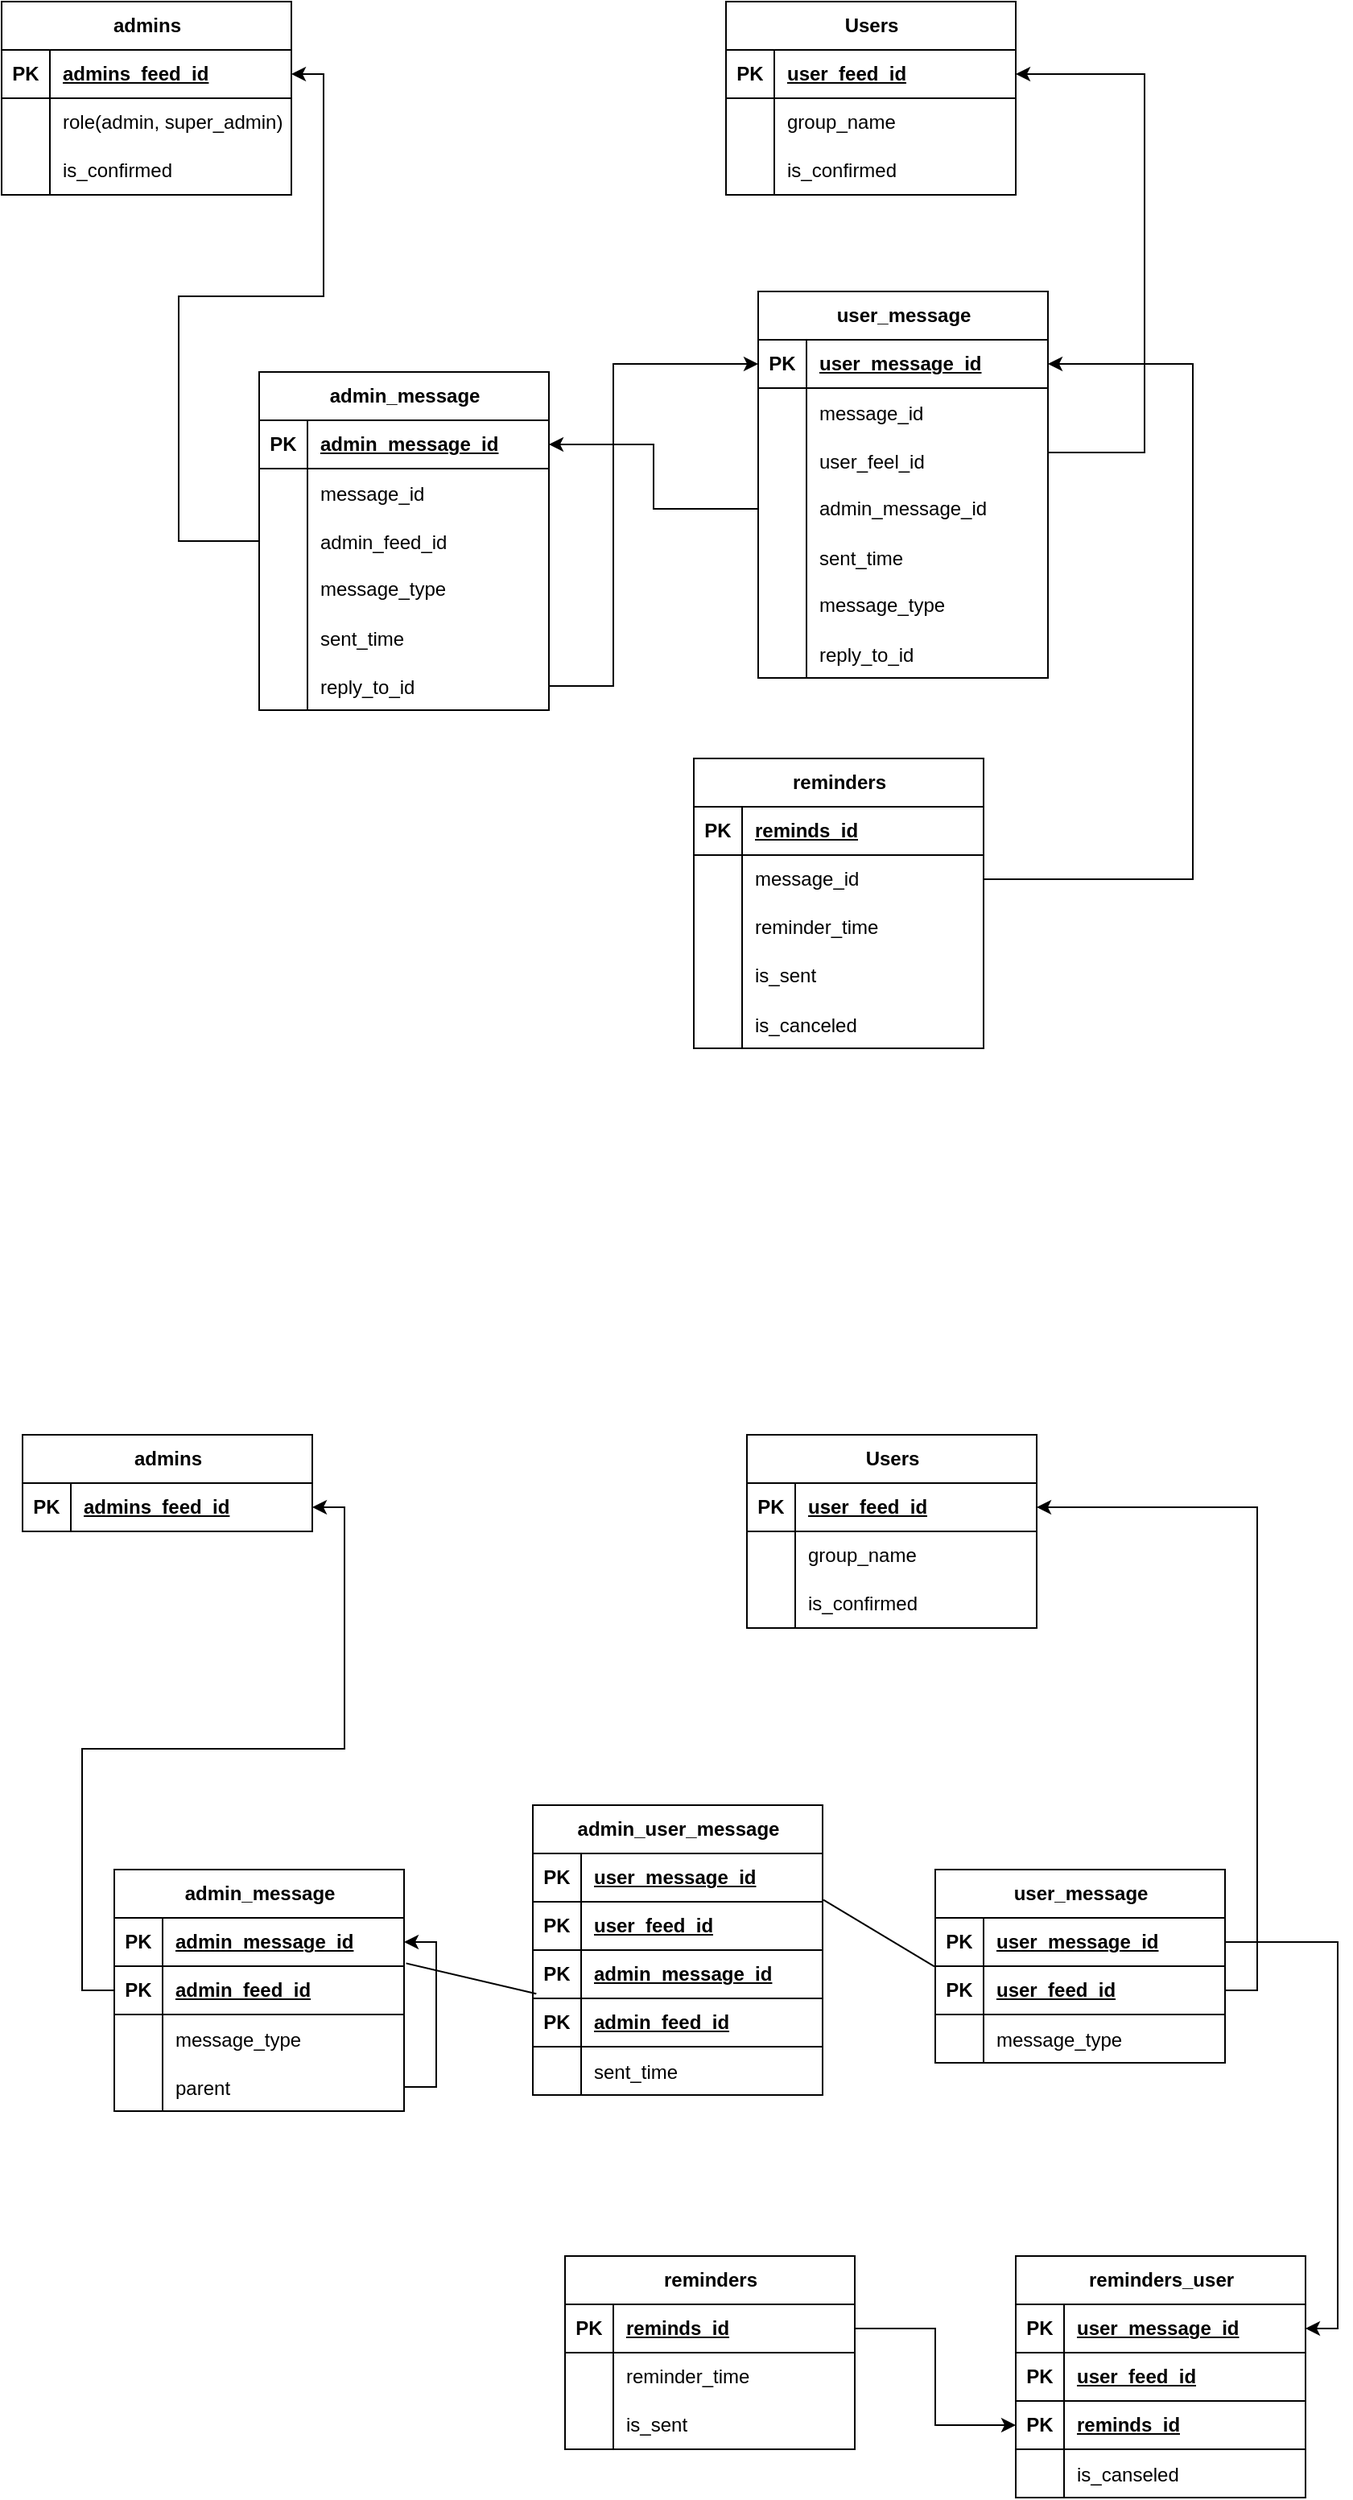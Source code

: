 <mxfile version="24.7.17">
  <diagram name="Страница — 1" id="Jst3ouPKFmG42MKbGINI">
    <mxGraphModel dx="1138" dy="665" grid="1" gridSize="10" guides="1" tooltips="1" connect="1" arrows="1" fold="1" page="1" pageScale="1" pageWidth="827" pageHeight="1169" math="0" shadow="0">
      <root>
        <mxCell id="0" />
        <mxCell id="1" parent="0" />
        <mxCell id="CegIrZLi1fhIAdwGZz3u-2" value="Users" style="shape=table;startSize=30;container=1;collapsible=1;childLayout=tableLayout;fixedRows=1;rowLines=0;fontStyle=1;align=center;resizeLast=1;html=1;" vertex="1" parent="1">
          <mxGeometry x="480" y="200" width="180" height="120" as="geometry" />
        </mxCell>
        <mxCell id="CegIrZLi1fhIAdwGZz3u-3" value="" style="shape=tableRow;horizontal=0;startSize=0;swimlaneHead=0;swimlaneBody=0;fillColor=none;collapsible=0;dropTarget=0;points=[[0,0.5],[1,0.5]];portConstraint=eastwest;top=0;left=0;right=0;bottom=1;" vertex="1" parent="CegIrZLi1fhIAdwGZz3u-2">
          <mxGeometry y="30" width="180" height="30" as="geometry" />
        </mxCell>
        <mxCell id="CegIrZLi1fhIAdwGZz3u-4" value="PK" style="shape=partialRectangle;connectable=0;fillColor=none;top=0;left=0;bottom=0;right=0;fontStyle=1;overflow=hidden;whiteSpace=wrap;html=1;" vertex="1" parent="CegIrZLi1fhIAdwGZz3u-3">
          <mxGeometry width="30" height="30" as="geometry">
            <mxRectangle width="30" height="30" as="alternateBounds" />
          </mxGeometry>
        </mxCell>
        <mxCell id="CegIrZLi1fhIAdwGZz3u-5" value="user_feed_id" style="shape=partialRectangle;connectable=0;fillColor=none;top=0;left=0;bottom=0;right=0;align=left;spacingLeft=6;fontStyle=5;overflow=hidden;whiteSpace=wrap;html=1;" vertex="1" parent="CegIrZLi1fhIAdwGZz3u-3">
          <mxGeometry x="30" width="150" height="30" as="geometry">
            <mxRectangle width="150" height="30" as="alternateBounds" />
          </mxGeometry>
        </mxCell>
        <mxCell id="CegIrZLi1fhIAdwGZz3u-6" value="" style="shape=tableRow;horizontal=0;startSize=0;swimlaneHead=0;swimlaneBody=0;fillColor=none;collapsible=0;dropTarget=0;points=[[0,0.5],[1,0.5]];portConstraint=eastwest;top=0;left=0;right=0;bottom=0;" vertex="1" parent="CegIrZLi1fhIAdwGZz3u-2">
          <mxGeometry y="60" width="180" height="30" as="geometry" />
        </mxCell>
        <mxCell id="CegIrZLi1fhIAdwGZz3u-7" value="" style="shape=partialRectangle;connectable=0;fillColor=none;top=0;left=0;bottom=0;right=0;editable=1;overflow=hidden;whiteSpace=wrap;html=1;" vertex="1" parent="CegIrZLi1fhIAdwGZz3u-6">
          <mxGeometry width="30" height="30" as="geometry">
            <mxRectangle width="30" height="30" as="alternateBounds" />
          </mxGeometry>
        </mxCell>
        <mxCell id="CegIrZLi1fhIAdwGZz3u-8" value="group_name" style="shape=partialRectangle;connectable=0;fillColor=none;top=0;left=0;bottom=0;right=0;align=left;spacingLeft=6;overflow=hidden;whiteSpace=wrap;html=1;" vertex="1" parent="CegIrZLi1fhIAdwGZz3u-6">
          <mxGeometry x="30" width="150" height="30" as="geometry">
            <mxRectangle width="150" height="30" as="alternateBounds" />
          </mxGeometry>
        </mxCell>
        <mxCell id="CegIrZLi1fhIAdwGZz3u-9" value="" style="shape=tableRow;horizontal=0;startSize=0;swimlaneHead=0;swimlaneBody=0;fillColor=none;collapsible=0;dropTarget=0;points=[[0,0.5],[1,0.5]];portConstraint=eastwest;top=0;left=0;right=0;bottom=0;" vertex="1" parent="CegIrZLi1fhIAdwGZz3u-2">
          <mxGeometry y="90" width="180" height="30" as="geometry" />
        </mxCell>
        <mxCell id="CegIrZLi1fhIAdwGZz3u-10" value="" style="shape=partialRectangle;connectable=0;fillColor=none;top=0;left=0;bottom=0;right=0;editable=1;overflow=hidden;whiteSpace=wrap;html=1;" vertex="1" parent="CegIrZLi1fhIAdwGZz3u-9">
          <mxGeometry width="30" height="30" as="geometry">
            <mxRectangle width="30" height="30" as="alternateBounds" />
          </mxGeometry>
        </mxCell>
        <mxCell id="CegIrZLi1fhIAdwGZz3u-11" value="is_confirmed" style="shape=partialRectangle;connectable=0;fillColor=none;top=0;left=0;bottom=0;right=0;align=left;spacingLeft=6;overflow=hidden;whiteSpace=wrap;html=1;" vertex="1" parent="CegIrZLi1fhIAdwGZz3u-9">
          <mxGeometry x="30" width="150" height="30" as="geometry">
            <mxRectangle width="150" height="30" as="alternateBounds" />
          </mxGeometry>
        </mxCell>
        <mxCell id="CegIrZLi1fhIAdwGZz3u-15" value="admins" style="shape=table;startSize=30;container=1;collapsible=1;childLayout=tableLayout;fixedRows=1;rowLines=0;fontStyle=1;align=center;resizeLast=1;html=1;" vertex="1" parent="1">
          <mxGeometry x="30" y="200" width="180" height="120" as="geometry" />
        </mxCell>
        <mxCell id="CegIrZLi1fhIAdwGZz3u-16" value="" style="shape=tableRow;horizontal=0;startSize=0;swimlaneHead=0;swimlaneBody=0;fillColor=none;collapsible=0;dropTarget=0;points=[[0,0.5],[1,0.5]];portConstraint=eastwest;top=0;left=0;right=0;bottom=1;" vertex="1" parent="CegIrZLi1fhIAdwGZz3u-15">
          <mxGeometry y="30" width="180" height="30" as="geometry" />
        </mxCell>
        <mxCell id="CegIrZLi1fhIAdwGZz3u-17" value="PK" style="shape=partialRectangle;connectable=0;fillColor=none;top=0;left=0;bottom=0;right=0;fontStyle=1;overflow=hidden;whiteSpace=wrap;html=1;" vertex="1" parent="CegIrZLi1fhIAdwGZz3u-16">
          <mxGeometry width="30" height="30" as="geometry">
            <mxRectangle width="30" height="30" as="alternateBounds" />
          </mxGeometry>
        </mxCell>
        <mxCell id="CegIrZLi1fhIAdwGZz3u-18" value="admins_feed_id" style="shape=partialRectangle;connectable=0;fillColor=none;top=0;left=0;bottom=0;right=0;align=left;spacingLeft=6;fontStyle=5;overflow=hidden;whiteSpace=wrap;html=1;" vertex="1" parent="CegIrZLi1fhIAdwGZz3u-16">
          <mxGeometry x="30" width="150" height="30" as="geometry">
            <mxRectangle width="150" height="30" as="alternateBounds" />
          </mxGeometry>
        </mxCell>
        <mxCell id="CegIrZLi1fhIAdwGZz3u-22" value="" style="shape=tableRow;horizontal=0;startSize=0;swimlaneHead=0;swimlaneBody=0;fillColor=none;collapsible=0;dropTarget=0;points=[[0,0.5],[1,0.5]];portConstraint=eastwest;top=0;left=0;right=0;bottom=0;" vertex="1" parent="CegIrZLi1fhIAdwGZz3u-15">
          <mxGeometry y="60" width="180" height="30" as="geometry" />
        </mxCell>
        <mxCell id="CegIrZLi1fhIAdwGZz3u-23" value="" style="shape=partialRectangle;connectable=0;fillColor=none;top=0;left=0;bottom=0;right=0;editable=1;overflow=hidden;whiteSpace=wrap;html=1;" vertex="1" parent="CegIrZLi1fhIAdwGZz3u-22">
          <mxGeometry width="30" height="30" as="geometry">
            <mxRectangle width="30" height="30" as="alternateBounds" />
          </mxGeometry>
        </mxCell>
        <mxCell id="CegIrZLi1fhIAdwGZz3u-24" value="role(admin, super_admin)" style="shape=partialRectangle;connectable=0;fillColor=none;top=0;left=0;bottom=0;right=0;align=left;spacingLeft=6;overflow=hidden;whiteSpace=wrap;html=1;" vertex="1" parent="CegIrZLi1fhIAdwGZz3u-22">
          <mxGeometry x="30" width="150" height="30" as="geometry">
            <mxRectangle width="150" height="30" as="alternateBounds" />
          </mxGeometry>
        </mxCell>
        <mxCell id="CegIrZLi1fhIAdwGZz3u-25" value="" style="shape=tableRow;horizontal=0;startSize=0;swimlaneHead=0;swimlaneBody=0;fillColor=none;collapsible=0;dropTarget=0;points=[[0,0.5],[1,0.5]];portConstraint=eastwest;top=0;left=0;right=0;bottom=0;" vertex="1" parent="CegIrZLi1fhIAdwGZz3u-15">
          <mxGeometry y="90" width="180" height="30" as="geometry" />
        </mxCell>
        <mxCell id="CegIrZLi1fhIAdwGZz3u-26" value="" style="shape=partialRectangle;connectable=0;fillColor=none;top=0;left=0;bottom=0;right=0;editable=1;overflow=hidden;whiteSpace=wrap;html=1;" vertex="1" parent="CegIrZLi1fhIAdwGZz3u-25">
          <mxGeometry width="30" height="30" as="geometry">
            <mxRectangle width="30" height="30" as="alternateBounds" />
          </mxGeometry>
        </mxCell>
        <mxCell id="CegIrZLi1fhIAdwGZz3u-27" value="is_confirmed" style="shape=partialRectangle;connectable=0;fillColor=none;top=0;left=0;bottom=0;right=0;align=left;spacingLeft=6;overflow=hidden;whiteSpace=wrap;html=1;" vertex="1" parent="CegIrZLi1fhIAdwGZz3u-25">
          <mxGeometry x="30" width="150" height="30" as="geometry">
            <mxRectangle width="150" height="30" as="alternateBounds" />
          </mxGeometry>
        </mxCell>
        <mxCell id="CegIrZLi1fhIAdwGZz3u-28" value="admin_message" style="shape=table;startSize=30;container=1;collapsible=1;childLayout=tableLayout;fixedRows=1;rowLines=0;fontStyle=1;align=center;resizeLast=1;html=1;" vertex="1" parent="1">
          <mxGeometry x="190" y="430" width="180" height="210" as="geometry" />
        </mxCell>
        <mxCell id="CegIrZLi1fhIAdwGZz3u-90" value="" style="shape=tableRow;horizontal=0;startSize=0;swimlaneHead=0;swimlaneBody=0;fillColor=none;collapsible=0;dropTarget=0;points=[[0,0.5],[1,0.5]];portConstraint=eastwest;top=0;left=0;right=0;bottom=1;" vertex="1" parent="CegIrZLi1fhIAdwGZz3u-28">
          <mxGeometry y="30" width="180" height="30" as="geometry" />
        </mxCell>
        <mxCell id="CegIrZLi1fhIAdwGZz3u-91" value="PK" style="shape=partialRectangle;connectable=0;fillColor=none;top=0;left=0;bottom=0;right=0;fontStyle=1;overflow=hidden;whiteSpace=wrap;html=1;" vertex="1" parent="CegIrZLi1fhIAdwGZz3u-90">
          <mxGeometry width="30" height="30" as="geometry">
            <mxRectangle width="30" height="30" as="alternateBounds" />
          </mxGeometry>
        </mxCell>
        <mxCell id="CegIrZLi1fhIAdwGZz3u-92" value="admin_message_id" style="shape=partialRectangle;connectable=0;fillColor=none;top=0;left=0;bottom=0;right=0;align=left;spacingLeft=6;fontStyle=5;overflow=hidden;whiteSpace=wrap;html=1;" vertex="1" parent="CegIrZLi1fhIAdwGZz3u-90">
          <mxGeometry x="30" width="150" height="30" as="geometry">
            <mxRectangle width="150" height="30" as="alternateBounds" />
          </mxGeometry>
        </mxCell>
        <mxCell id="CegIrZLi1fhIAdwGZz3u-94" value="" style="shape=tableRow;horizontal=0;startSize=0;swimlaneHead=0;swimlaneBody=0;fillColor=none;collapsible=0;dropTarget=0;points=[[0,0.5],[1,0.5]];portConstraint=eastwest;top=0;left=0;right=0;bottom=0;" vertex="1" parent="CegIrZLi1fhIAdwGZz3u-28">
          <mxGeometry y="60" width="180" height="30" as="geometry" />
        </mxCell>
        <mxCell id="CegIrZLi1fhIAdwGZz3u-95" value="" style="shape=partialRectangle;connectable=0;fillColor=none;top=0;left=0;bottom=0;right=0;editable=1;overflow=hidden;" vertex="1" parent="CegIrZLi1fhIAdwGZz3u-94">
          <mxGeometry width="30" height="30" as="geometry">
            <mxRectangle width="30" height="30" as="alternateBounds" />
          </mxGeometry>
        </mxCell>
        <mxCell id="CegIrZLi1fhIAdwGZz3u-96" value="message_id" style="shape=partialRectangle;connectable=0;fillColor=none;top=0;left=0;bottom=0;right=0;align=left;spacingLeft=6;overflow=hidden;" vertex="1" parent="CegIrZLi1fhIAdwGZz3u-94">
          <mxGeometry x="30" width="150" height="30" as="geometry">
            <mxRectangle width="150" height="30" as="alternateBounds" />
          </mxGeometry>
        </mxCell>
        <mxCell id="CegIrZLi1fhIAdwGZz3u-98" value="" style="shape=tableRow;horizontal=0;startSize=0;swimlaneHead=0;swimlaneBody=0;fillColor=none;collapsible=0;dropTarget=0;points=[[0,0.5],[1,0.5]];portConstraint=eastwest;top=0;left=0;right=0;bottom=0;" vertex="1" parent="CegIrZLi1fhIAdwGZz3u-28">
          <mxGeometry y="90" width="180" height="30" as="geometry" />
        </mxCell>
        <mxCell id="CegIrZLi1fhIAdwGZz3u-99" value="" style="shape=partialRectangle;connectable=0;fillColor=none;top=0;left=0;bottom=0;right=0;editable=1;overflow=hidden;" vertex="1" parent="CegIrZLi1fhIAdwGZz3u-98">
          <mxGeometry width="30" height="30" as="geometry">
            <mxRectangle width="30" height="30" as="alternateBounds" />
          </mxGeometry>
        </mxCell>
        <mxCell id="CegIrZLi1fhIAdwGZz3u-100" value="admin_feed_id" style="shape=partialRectangle;connectable=0;fillColor=none;top=0;left=0;bottom=0;right=0;align=left;spacingLeft=6;overflow=hidden;" vertex="1" parent="CegIrZLi1fhIAdwGZz3u-98">
          <mxGeometry x="30" width="150" height="30" as="geometry">
            <mxRectangle width="150" height="30" as="alternateBounds" />
          </mxGeometry>
        </mxCell>
        <mxCell id="CegIrZLi1fhIAdwGZz3u-35" value="" style="shape=tableRow;horizontal=0;startSize=0;swimlaneHead=0;swimlaneBody=0;fillColor=none;collapsible=0;dropTarget=0;points=[[0,0.5],[1,0.5]];portConstraint=eastwest;top=0;left=0;right=0;bottom=0;" vertex="1" parent="CegIrZLi1fhIAdwGZz3u-28">
          <mxGeometry y="120" width="180" height="30" as="geometry" />
        </mxCell>
        <mxCell id="CegIrZLi1fhIAdwGZz3u-36" value="" style="shape=partialRectangle;connectable=0;fillColor=none;top=0;left=0;bottom=0;right=0;editable=1;overflow=hidden;whiteSpace=wrap;html=1;" vertex="1" parent="CegIrZLi1fhIAdwGZz3u-35">
          <mxGeometry width="30" height="30" as="geometry">
            <mxRectangle width="30" height="30" as="alternateBounds" />
          </mxGeometry>
        </mxCell>
        <mxCell id="CegIrZLi1fhIAdwGZz3u-37" value="message_type" style="shape=partialRectangle;connectable=0;fillColor=none;top=0;left=0;bottom=0;right=0;align=left;spacingLeft=6;overflow=hidden;whiteSpace=wrap;html=1;" vertex="1" parent="CegIrZLi1fhIAdwGZz3u-35">
          <mxGeometry x="30" width="150" height="30" as="geometry">
            <mxRectangle width="150" height="30" as="alternateBounds" />
          </mxGeometry>
        </mxCell>
        <mxCell id="CegIrZLi1fhIAdwGZz3u-112" value="" style="shape=tableRow;horizontal=0;startSize=0;swimlaneHead=0;swimlaneBody=0;fillColor=none;collapsible=0;dropTarget=0;points=[[0,0.5],[1,0.5]];portConstraint=eastwest;top=0;left=0;right=0;bottom=0;" vertex="1" parent="CegIrZLi1fhIAdwGZz3u-28">
          <mxGeometry y="150" width="180" height="30" as="geometry" />
        </mxCell>
        <mxCell id="CegIrZLi1fhIAdwGZz3u-113" value="" style="shape=partialRectangle;connectable=0;fillColor=none;top=0;left=0;bottom=0;right=0;editable=1;overflow=hidden;" vertex="1" parent="CegIrZLi1fhIAdwGZz3u-112">
          <mxGeometry width="30" height="30" as="geometry">
            <mxRectangle width="30" height="30" as="alternateBounds" />
          </mxGeometry>
        </mxCell>
        <mxCell id="CegIrZLi1fhIAdwGZz3u-114" value="sent_time" style="shape=partialRectangle;connectable=0;fillColor=none;top=0;left=0;bottom=0;right=0;align=left;spacingLeft=6;overflow=hidden;" vertex="1" parent="CegIrZLi1fhIAdwGZz3u-112">
          <mxGeometry x="30" width="150" height="30" as="geometry">
            <mxRectangle width="150" height="30" as="alternateBounds" />
          </mxGeometry>
        </mxCell>
        <mxCell id="CegIrZLi1fhIAdwGZz3u-81" value="" style="shape=tableRow;horizontal=0;startSize=0;swimlaneHead=0;swimlaneBody=0;fillColor=none;collapsible=0;dropTarget=0;points=[[0,0.5],[1,0.5]];portConstraint=eastwest;top=0;left=0;right=0;bottom=0;" vertex="1" parent="CegIrZLi1fhIAdwGZz3u-28">
          <mxGeometry y="180" width="180" height="30" as="geometry" />
        </mxCell>
        <mxCell id="CegIrZLi1fhIAdwGZz3u-82" value="" style="shape=partialRectangle;connectable=0;fillColor=none;top=0;left=0;bottom=0;right=0;editable=1;overflow=hidden;" vertex="1" parent="CegIrZLi1fhIAdwGZz3u-81">
          <mxGeometry width="30" height="30" as="geometry">
            <mxRectangle width="30" height="30" as="alternateBounds" />
          </mxGeometry>
        </mxCell>
        <mxCell id="CegIrZLi1fhIAdwGZz3u-83" value="reply_to_id" style="shape=partialRectangle;connectable=0;fillColor=none;top=0;left=0;bottom=0;right=0;align=left;spacingLeft=6;overflow=hidden;" vertex="1" parent="CegIrZLi1fhIAdwGZz3u-81">
          <mxGeometry x="30" width="150" height="30" as="geometry">
            <mxRectangle width="150" height="30" as="alternateBounds" />
          </mxGeometry>
        </mxCell>
        <mxCell id="CegIrZLi1fhIAdwGZz3u-341" style="edgeStyle=orthogonalEdgeStyle;rounded=0;orthogonalLoop=1;jettySize=auto;html=1;exitX=1;exitY=0.5;exitDx=0;exitDy=0;entryX=1;entryY=0.5;entryDx=0;entryDy=0;" edge="1" parent="1" source="CegIrZLi1fhIAdwGZz3u-334" target="CegIrZLi1fhIAdwGZz3u-283">
          <mxGeometry relative="1" as="geometry" />
        </mxCell>
        <mxCell id="CegIrZLi1fhIAdwGZz3u-41" value="user_message" style="shape=table;startSize=30;container=1;collapsible=1;childLayout=tableLayout;fixedRows=1;rowLines=0;fontStyle=1;align=center;resizeLast=1;html=1;" vertex="1" parent="1">
          <mxGeometry x="500" y="380" width="180" height="240" as="geometry" />
        </mxCell>
        <mxCell id="CegIrZLi1fhIAdwGZz3u-42" value="" style="shape=tableRow;horizontal=0;startSize=0;swimlaneHead=0;swimlaneBody=0;fillColor=none;collapsible=0;dropTarget=0;points=[[0,0.5],[1,0.5]];portConstraint=eastwest;top=0;left=0;right=0;bottom=1;" vertex="1" parent="CegIrZLi1fhIAdwGZz3u-41">
          <mxGeometry y="30" width="180" height="30" as="geometry" />
        </mxCell>
        <mxCell id="CegIrZLi1fhIAdwGZz3u-43" value="PK" style="shape=partialRectangle;connectable=0;fillColor=none;top=0;left=0;bottom=0;right=0;fontStyle=1;overflow=hidden;whiteSpace=wrap;html=1;" vertex="1" parent="CegIrZLi1fhIAdwGZz3u-42">
          <mxGeometry width="30" height="30" as="geometry">
            <mxRectangle width="30" height="30" as="alternateBounds" />
          </mxGeometry>
        </mxCell>
        <mxCell id="CegIrZLi1fhIAdwGZz3u-44" value="user_message_id" style="shape=partialRectangle;connectable=0;fillColor=none;top=0;left=0;bottom=0;right=0;align=left;spacingLeft=6;fontStyle=5;overflow=hidden;whiteSpace=wrap;html=1;" vertex="1" parent="CegIrZLi1fhIAdwGZz3u-42">
          <mxGeometry x="30" width="150" height="30" as="geometry">
            <mxRectangle width="150" height="30" as="alternateBounds" />
          </mxGeometry>
        </mxCell>
        <mxCell id="CegIrZLi1fhIAdwGZz3u-102" value="" style="shape=tableRow;horizontal=0;startSize=0;swimlaneHead=0;swimlaneBody=0;fillColor=none;collapsible=0;dropTarget=0;points=[[0,0.5],[1,0.5]];portConstraint=eastwest;top=0;left=0;right=0;bottom=0;" vertex="1" parent="CegIrZLi1fhIAdwGZz3u-41">
          <mxGeometry y="60" width="180" height="30" as="geometry" />
        </mxCell>
        <mxCell id="CegIrZLi1fhIAdwGZz3u-103" value="" style="shape=partialRectangle;connectable=0;fillColor=none;top=0;left=0;bottom=0;right=0;editable=1;overflow=hidden;" vertex="1" parent="CegIrZLi1fhIAdwGZz3u-102">
          <mxGeometry width="30" height="30" as="geometry">
            <mxRectangle width="30" height="30" as="alternateBounds" />
          </mxGeometry>
        </mxCell>
        <mxCell id="CegIrZLi1fhIAdwGZz3u-104" value="message_id" style="shape=partialRectangle;connectable=0;fillColor=none;top=0;left=0;bottom=0;right=0;align=left;spacingLeft=6;overflow=hidden;" vertex="1" parent="CegIrZLi1fhIAdwGZz3u-102">
          <mxGeometry x="30" width="150" height="30" as="geometry">
            <mxRectangle width="150" height="30" as="alternateBounds" />
          </mxGeometry>
        </mxCell>
        <mxCell id="CegIrZLi1fhIAdwGZz3u-106" value="" style="shape=tableRow;horizontal=0;startSize=0;swimlaneHead=0;swimlaneBody=0;fillColor=none;collapsible=0;dropTarget=0;points=[[0,0.5],[1,0.5]];portConstraint=eastwest;top=0;left=0;right=0;bottom=0;" vertex="1" parent="CegIrZLi1fhIAdwGZz3u-41">
          <mxGeometry y="90" width="180" height="30" as="geometry" />
        </mxCell>
        <mxCell id="CegIrZLi1fhIAdwGZz3u-107" value="" style="shape=partialRectangle;connectable=0;fillColor=none;top=0;left=0;bottom=0;right=0;editable=1;overflow=hidden;" vertex="1" parent="CegIrZLi1fhIAdwGZz3u-106">
          <mxGeometry width="30" height="30" as="geometry">
            <mxRectangle width="30" height="30" as="alternateBounds" />
          </mxGeometry>
        </mxCell>
        <mxCell id="CegIrZLi1fhIAdwGZz3u-108" value="user_feel_id" style="shape=partialRectangle;connectable=0;fillColor=none;top=0;left=0;bottom=0;right=0;align=left;spacingLeft=6;overflow=hidden;" vertex="1" parent="CegIrZLi1fhIAdwGZz3u-106">
          <mxGeometry x="30" width="150" height="30" as="geometry">
            <mxRectangle width="150" height="30" as="alternateBounds" />
          </mxGeometry>
        </mxCell>
        <mxCell id="CegIrZLi1fhIAdwGZz3u-45" value="" style="shape=tableRow;horizontal=0;startSize=0;swimlaneHead=0;swimlaneBody=0;fillColor=none;collapsible=0;dropTarget=0;points=[[0,0.5],[1,0.5]];portConstraint=eastwest;top=0;left=0;right=0;bottom=0;" vertex="1" parent="CegIrZLi1fhIAdwGZz3u-41">
          <mxGeometry y="120" width="180" height="30" as="geometry" />
        </mxCell>
        <mxCell id="CegIrZLi1fhIAdwGZz3u-46" value="" style="shape=partialRectangle;connectable=0;fillColor=none;top=0;left=0;bottom=0;right=0;editable=1;overflow=hidden;whiteSpace=wrap;html=1;" vertex="1" parent="CegIrZLi1fhIAdwGZz3u-45">
          <mxGeometry width="30" height="30" as="geometry">
            <mxRectangle width="30" height="30" as="alternateBounds" />
          </mxGeometry>
        </mxCell>
        <mxCell id="CegIrZLi1fhIAdwGZz3u-47" value="admin_message_id" style="shape=partialRectangle;connectable=0;fillColor=none;top=0;left=0;bottom=0;right=0;align=left;spacingLeft=6;overflow=hidden;whiteSpace=wrap;html=1;" vertex="1" parent="CegIrZLi1fhIAdwGZz3u-45">
          <mxGeometry x="30" width="150" height="30" as="geometry">
            <mxRectangle width="150" height="30" as="alternateBounds" />
          </mxGeometry>
        </mxCell>
        <mxCell id="CegIrZLi1fhIAdwGZz3u-116" value="" style="shape=tableRow;horizontal=0;startSize=0;swimlaneHead=0;swimlaneBody=0;fillColor=none;collapsible=0;dropTarget=0;points=[[0,0.5],[1,0.5]];portConstraint=eastwest;top=0;left=0;right=0;bottom=0;" vertex="1" parent="CegIrZLi1fhIAdwGZz3u-41">
          <mxGeometry y="150" width="180" height="30" as="geometry" />
        </mxCell>
        <mxCell id="CegIrZLi1fhIAdwGZz3u-117" value="" style="shape=partialRectangle;connectable=0;fillColor=none;top=0;left=0;bottom=0;right=0;editable=1;overflow=hidden;" vertex="1" parent="CegIrZLi1fhIAdwGZz3u-116">
          <mxGeometry width="30" height="30" as="geometry">
            <mxRectangle width="30" height="30" as="alternateBounds" />
          </mxGeometry>
        </mxCell>
        <mxCell id="CegIrZLi1fhIAdwGZz3u-118" value="sent_time" style="shape=partialRectangle;connectable=0;fillColor=none;top=0;left=0;bottom=0;right=0;align=left;spacingLeft=6;overflow=hidden;" vertex="1" parent="CegIrZLi1fhIAdwGZz3u-116">
          <mxGeometry x="30" width="150" height="30" as="geometry">
            <mxRectangle width="150" height="30" as="alternateBounds" />
          </mxGeometry>
        </mxCell>
        <mxCell id="CegIrZLi1fhIAdwGZz3u-48" value="" style="shape=tableRow;horizontal=0;startSize=0;swimlaneHead=0;swimlaneBody=0;fillColor=none;collapsible=0;dropTarget=0;points=[[0,0.5],[1,0.5]];portConstraint=eastwest;top=0;left=0;right=0;bottom=0;" vertex="1" parent="CegIrZLi1fhIAdwGZz3u-41">
          <mxGeometry y="180" width="180" height="30" as="geometry" />
        </mxCell>
        <mxCell id="CegIrZLi1fhIAdwGZz3u-49" value="" style="shape=partialRectangle;connectable=0;fillColor=none;top=0;left=0;bottom=0;right=0;editable=1;overflow=hidden;whiteSpace=wrap;html=1;" vertex="1" parent="CegIrZLi1fhIAdwGZz3u-48">
          <mxGeometry width="30" height="30" as="geometry">
            <mxRectangle width="30" height="30" as="alternateBounds" />
          </mxGeometry>
        </mxCell>
        <mxCell id="CegIrZLi1fhIAdwGZz3u-50" value="message_type" style="shape=partialRectangle;connectable=0;fillColor=none;top=0;left=0;bottom=0;right=0;align=left;spacingLeft=6;overflow=hidden;whiteSpace=wrap;html=1;" vertex="1" parent="CegIrZLi1fhIAdwGZz3u-48">
          <mxGeometry x="30" width="150" height="30" as="geometry">
            <mxRectangle width="150" height="30" as="alternateBounds" />
          </mxGeometry>
        </mxCell>
        <mxCell id="CegIrZLi1fhIAdwGZz3u-72" value="" style="shape=tableRow;horizontal=0;startSize=0;swimlaneHead=0;swimlaneBody=0;fillColor=none;collapsible=0;dropTarget=0;points=[[0,0.5],[1,0.5]];portConstraint=eastwest;top=0;left=0;right=0;bottom=0;" vertex="1" parent="CegIrZLi1fhIAdwGZz3u-41">
          <mxGeometry y="210" width="180" height="30" as="geometry" />
        </mxCell>
        <mxCell id="CegIrZLi1fhIAdwGZz3u-73" value="" style="shape=partialRectangle;connectable=0;fillColor=none;top=0;left=0;bottom=0;right=0;editable=1;overflow=hidden;" vertex="1" parent="CegIrZLi1fhIAdwGZz3u-72">
          <mxGeometry width="30" height="30" as="geometry">
            <mxRectangle width="30" height="30" as="alternateBounds" />
          </mxGeometry>
        </mxCell>
        <mxCell id="CegIrZLi1fhIAdwGZz3u-74" value="reply_to_id" style="shape=partialRectangle;connectable=0;fillColor=none;top=0;left=0;bottom=0;right=0;align=left;spacingLeft=6;overflow=hidden;" vertex="1" parent="CegIrZLi1fhIAdwGZz3u-72">
          <mxGeometry x="30" width="150" height="30" as="geometry">
            <mxRectangle width="150" height="30" as="alternateBounds" />
          </mxGeometry>
        </mxCell>
        <mxCell id="CegIrZLi1fhIAdwGZz3u-54" value="reminders" style="shape=table;startSize=30;container=1;collapsible=1;childLayout=tableLayout;fixedRows=1;rowLines=0;fontStyle=1;align=center;resizeLast=1;html=1;" vertex="1" parent="1">
          <mxGeometry x="460" y="670" width="180" height="180" as="geometry" />
        </mxCell>
        <mxCell id="CegIrZLi1fhIAdwGZz3u-55" value="" style="shape=tableRow;horizontal=0;startSize=0;swimlaneHead=0;swimlaneBody=0;fillColor=none;collapsible=0;dropTarget=0;points=[[0,0.5],[1,0.5]];portConstraint=eastwest;top=0;left=0;right=0;bottom=1;" vertex="1" parent="CegIrZLi1fhIAdwGZz3u-54">
          <mxGeometry y="30" width="180" height="30" as="geometry" />
        </mxCell>
        <mxCell id="CegIrZLi1fhIAdwGZz3u-56" value="PK" style="shape=partialRectangle;connectable=0;fillColor=none;top=0;left=0;bottom=0;right=0;fontStyle=1;overflow=hidden;whiteSpace=wrap;html=1;" vertex="1" parent="CegIrZLi1fhIAdwGZz3u-55">
          <mxGeometry width="30" height="30" as="geometry">
            <mxRectangle width="30" height="30" as="alternateBounds" />
          </mxGeometry>
        </mxCell>
        <mxCell id="CegIrZLi1fhIAdwGZz3u-57" value="reminds_id" style="shape=partialRectangle;connectable=0;fillColor=none;top=0;left=0;bottom=0;right=0;align=left;spacingLeft=6;fontStyle=5;overflow=hidden;whiteSpace=wrap;html=1;" vertex="1" parent="CegIrZLi1fhIAdwGZz3u-55">
          <mxGeometry x="30" width="150" height="30" as="geometry">
            <mxRectangle width="150" height="30" as="alternateBounds" />
          </mxGeometry>
        </mxCell>
        <mxCell id="CegIrZLi1fhIAdwGZz3u-58" value="" style="shape=tableRow;horizontal=0;startSize=0;swimlaneHead=0;swimlaneBody=0;fillColor=none;collapsible=0;dropTarget=0;points=[[0,0.5],[1,0.5]];portConstraint=eastwest;top=0;left=0;right=0;bottom=0;" vertex="1" parent="CegIrZLi1fhIAdwGZz3u-54">
          <mxGeometry y="60" width="180" height="30" as="geometry" />
        </mxCell>
        <mxCell id="CegIrZLi1fhIAdwGZz3u-59" value="" style="shape=partialRectangle;connectable=0;fillColor=none;top=0;left=0;bottom=0;right=0;editable=1;overflow=hidden;whiteSpace=wrap;html=1;" vertex="1" parent="CegIrZLi1fhIAdwGZz3u-58">
          <mxGeometry width="30" height="30" as="geometry">
            <mxRectangle width="30" height="30" as="alternateBounds" />
          </mxGeometry>
        </mxCell>
        <mxCell id="CegIrZLi1fhIAdwGZz3u-60" value="message_id" style="shape=partialRectangle;connectable=0;fillColor=none;top=0;left=0;bottom=0;right=0;align=left;spacingLeft=6;overflow=hidden;whiteSpace=wrap;html=1;" vertex="1" parent="CegIrZLi1fhIAdwGZz3u-58">
          <mxGeometry x="30" width="150" height="30" as="geometry">
            <mxRectangle width="150" height="30" as="alternateBounds" />
          </mxGeometry>
        </mxCell>
        <mxCell id="CegIrZLi1fhIAdwGZz3u-61" value="" style="shape=tableRow;horizontal=0;startSize=0;swimlaneHead=0;swimlaneBody=0;fillColor=none;collapsible=0;dropTarget=0;points=[[0,0.5],[1,0.5]];portConstraint=eastwest;top=0;left=0;right=0;bottom=0;" vertex="1" parent="CegIrZLi1fhIAdwGZz3u-54">
          <mxGeometry y="90" width="180" height="30" as="geometry" />
        </mxCell>
        <mxCell id="CegIrZLi1fhIAdwGZz3u-62" value="" style="shape=partialRectangle;connectable=0;fillColor=none;top=0;left=0;bottom=0;right=0;editable=1;overflow=hidden;whiteSpace=wrap;html=1;" vertex="1" parent="CegIrZLi1fhIAdwGZz3u-61">
          <mxGeometry width="30" height="30" as="geometry">
            <mxRectangle width="30" height="30" as="alternateBounds" />
          </mxGeometry>
        </mxCell>
        <mxCell id="CegIrZLi1fhIAdwGZz3u-63" value="reminder_time" style="shape=partialRectangle;connectable=0;fillColor=none;top=0;left=0;bottom=0;right=0;align=left;spacingLeft=6;overflow=hidden;whiteSpace=wrap;html=1;" vertex="1" parent="CegIrZLi1fhIAdwGZz3u-61">
          <mxGeometry x="30" width="150" height="30" as="geometry">
            <mxRectangle width="150" height="30" as="alternateBounds" />
          </mxGeometry>
        </mxCell>
        <mxCell id="CegIrZLi1fhIAdwGZz3u-64" value="" style="shape=tableRow;horizontal=0;startSize=0;swimlaneHead=0;swimlaneBody=0;fillColor=none;collapsible=0;dropTarget=0;points=[[0,0.5],[1,0.5]];portConstraint=eastwest;top=0;left=0;right=0;bottom=0;" vertex="1" parent="CegIrZLi1fhIAdwGZz3u-54">
          <mxGeometry y="120" width="180" height="30" as="geometry" />
        </mxCell>
        <mxCell id="CegIrZLi1fhIAdwGZz3u-65" value="" style="shape=partialRectangle;connectable=0;fillColor=none;top=0;left=0;bottom=0;right=0;editable=1;overflow=hidden;whiteSpace=wrap;html=1;" vertex="1" parent="CegIrZLi1fhIAdwGZz3u-64">
          <mxGeometry width="30" height="30" as="geometry">
            <mxRectangle width="30" height="30" as="alternateBounds" />
          </mxGeometry>
        </mxCell>
        <mxCell id="CegIrZLi1fhIAdwGZz3u-66" value="is_sent" style="shape=partialRectangle;connectable=0;fillColor=none;top=0;left=0;bottom=0;right=0;align=left;spacingLeft=6;overflow=hidden;whiteSpace=wrap;html=1;" vertex="1" parent="CegIrZLi1fhIAdwGZz3u-64">
          <mxGeometry x="30" width="150" height="30" as="geometry">
            <mxRectangle width="150" height="30" as="alternateBounds" />
          </mxGeometry>
        </mxCell>
        <mxCell id="CegIrZLi1fhIAdwGZz3u-76" value="" style="shape=tableRow;horizontal=0;startSize=0;swimlaneHead=0;swimlaneBody=0;fillColor=none;collapsible=0;dropTarget=0;points=[[0,0.5],[1,0.5]];portConstraint=eastwest;top=0;left=0;right=0;bottom=0;" vertex="1" parent="CegIrZLi1fhIAdwGZz3u-54">
          <mxGeometry y="150" width="180" height="30" as="geometry" />
        </mxCell>
        <mxCell id="CegIrZLi1fhIAdwGZz3u-77" value="" style="shape=partialRectangle;connectable=0;fillColor=none;top=0;left=0;bottom=0;right=0;editable=1;overflow=hidden;" vertex="1" parent="CegIrZLi1fhIAdwGZz3u-76">
          <mxGeometry width="30" height="30" as="geometry">
            <mxRectangle width="30" height="30" as="alternateBounds" />
          </mxGeometry>
        </mxCell>
        <mxCell id="CegIrZLi1fhIAdwGZz3u-78" value="is_canceled" style="shape=partialRectangle;connectable=0;fillColor=none;top=0;left=0;bottom=0;right=0;align=left;spacingLeft=6;overflow=hidden;" vertex="1" parent="CegIrZLi1fhIAdwGZz3u-76">
          <mxGeometry x="30" width="150" height="30" as="geometry">
            <mxRectangle width="150" height="30" as="alternateBounds" />
          </mxGeometry>
        </mxCell>
        <mxCell id="CegIrZLi1fhIAdwGZz3u-68" style="edgeStyle=orthogonalEdgeStyle;rounded=0;orthogonalLoop=1;jettySize=auto;html=1;exitX=0;exitY=0.5;exitDx=0;exitDy=0;entryX=1;entryY=0.5;entryDx=0;entryDy=0;" edge="1" parent="1" source="CegIrZLi1fhIAdwGZz3u-98" target="CegIrZLi1fhIAdwGZz3u-16">
          <mxGeometry relative="1" as="geometry">
            <mxPoint x="190" y="505" as="sourcePoint" />
            <Array as="points">
              <mxPoint x="140" y="535" />
              <mxPoint x="140" y="383" />
              <mxPoint x="230" y="383" />
              <mxPoint x="230" y="245" />
            </Array>
          </mxGeometry>
        </mxCell>
        <mxCell id="CegIrZLi1fhIAdwGZz3u-70" style="edgeStyle=orthogonalEdgeStyle;rounded=0;orthogonalLoop=1;jettySize=auto;html=1;exitX=1;exitY=0.5;exitDx=0;exitDy=0;entryX=1;entryY=0.5;entryDx=0;entryDy=0;" edge="1" parent="1" source="CegIrZLi1fhIAdwGZz3u-106" target="CegIrZLi1fhIAdwGZz3u-3">
          <mxGeometry relative="1" as="geometry">
            <mxPoint x="690" y="505" as="sourcePoint" />
            <Array as="points">
              <mxPoint x="680" y="480" />
              <mxPoint x="740" y="480" />
              <mxPoint x="740" y="245" />
            </Array>
          </mxGeometry>
        </mxCell>
        <mxCell id="CegIrZLi1fhIAdwGZz3u-79" style="edgeStyle=orthogonalEdgeStyle;rounded=0;orthogonalLoop=1;jettySize=auto;html=1;exitX=1;exitY=0.5;exitDx=0;exitDy=0;entryX=1;entryY=0.5;entryDx=0;entryDy=0;" edge="1" parent="1" source="CegIrZLi1fhIAdwGZz3u-58" target="CegIrZLi1fhIAdwGZz3u-42">
          <mxGeometry relative="1" as="geometry">
            <Array as="points">
              <mxPoint x="770" y="745" />
              <mxPoint x="770" y="425" />
            </Array>
          </mxGeometry>
        </mxCell>
        <mxCell id="CegIrZLi1fhIAdwGZz3u-109" style="edgeStyle=orthogonalEdgeStyle;rounded=0;orthogonalLoop=1;jettySize=auto;html=1;exitX=0;exitY=0.5;exitDx=0;exitDy=0;entryX=1;entryY=0.5;entryDx=0;entryDy=0;" edge="1" parent="1" source="CegIrZLi1fhIAdwGZz3u-45" target="CegIrZLi1fhIAdwGZz3u-90">
          <mxGeometry relative="1" as="geometry" />
        </mxCell>
        <mxCell id="CegIrZLi1fhIAdwGZz3u-110" style="edgeStyle=orthogonalEdgeStyle;rounded=0;orthogonalLoop=1;jettySize=auto;html=1;exitX=1;exitY=0.5;exitDx=0;exitDy=0;entryX=0;entryY=0.5;entryDx=0;entryDy=0;" edge="1" parent="1" source="CegIrZLi1fhIAdwGZz3u-81" target="CegIrZLi1fhIAdwGZz3u-42">
          <mxGeometry relative="1" as="geometry">
            <Array as="points">
              <mxPoint x="410" y="625" />
              <mxPoint x="410" y="425" />
            </Array>
          </mxGeometry>
        </mxCell>
        <mxCell id="CegIrZLi1fhIAdwGZz3u-171" value="Users" style="shape=table;startSize=30;container=1;collapsible=1;childLayout=tableLayout;fixedRows=1;rowLines=0;fontStyle=1;align=center;resizeLast=1;html=1;" vertex="1" parent="1">
          <mxGeometry x="493" y="1090" width="180" height="120" as="geometry" />
        </mxCell>
        <mxCell id="CegIrZLi1fhIAdwGZz3u-172" value="" style="shape=tableRow;horizontal=0;startSize=0;swimlaneHead=0;swimlaneBody=0;fillColor=none;collapsible=0;dropTarget=0;points=[[0,0.5],[1,0.5]];portConstraint=eastwest;top=0;left=0;right=0;bottom=1;" vertex="1" parent="CegIrZLi1fhIAdwGZz3u-171">
          <mxGeometry y="30" width="180" height="30" as="geometry" />
        </mxCell>
        <mxCell id="CegIrZLi1fhIAdwGZz3u-173" value="PK" style="shape=partialRectangle;connectable=0;fillColor=none;top=0;left=0;bottom=0;right=0;fontStyle=1;overflow=hidden;whiteSpace=wrap;html=1;" vertex="1" parent="CegIrZLi1fhIAdwGZz3u-172">
          <mxGeometry width="30" height="30" as="geometry">
            <mxRectangle width="30" height="30" as="alternateBounds" />
          </mxGeometry>
        </mxCell>
        <mxCell id="CegIrZLi1fhIAdwGZz3u-174" value="user_feed_id" style="shape=partialRectangle;connectable=0;fillColor=none;top=0;left=0;bottom=0;right=0;align=left;spacingLeft=6;fontStyle=5;overflow=hidden;whiteSpace=wrap;html=1;" vertex="1" parent="CegIrZLi1fhIAdwGZz3u-172">
          <mxGeometry x="30" width="150" height="30" as="geometry">
            <mxRectangle width="150" height="30" as="alternateBounds" />
          </mxGeometry>
        </mxCell>
        <mxCell id="CegIrZLi1fhIAdwGZz3u-175" value="" style="shape=tableRow;horizontal=0;startSize=0;swimlaneHead=0;swimlaneBody=0;fillColor=none;collapsible=0;dropTarget=0;points=[[0,0.5],[1,0.5]];portConstraint=eastwest;top=0;left=0;right=0;bottom=0;" vertex="1" parent="CegIrZLi1fhIAdwGZz3u-171">
          <mxGeometry y="60" width="180" height="30" as="geometry" />
        </mxCell>
        <mxCell id="CegIrZLi1fhIAdwGZz3u-176" value="" style="shape=partialRectangle;connectable=0;fillColor=none;top=0;left=0;bottom=0;right=0;editable=1;overflow=hidden;whiteSpace=wrap;html=1;" vertex="1" parent="CegIrZLi1fhIAdwGZz3u-175">
          <mxGeometry width="30" height="30" as="geometry">
            <mxRectangle width="30" height="30" as="alternateBounds" />
          </mxGeometry>
        </mxCell>
        <mxCell id="CegIrZLi1fhIAdwGZz3u-177" value="group_name" style="shape=partialRectangle;connectable=0;fillColor=none;top=0;left=0;bottom=0;right=0;align=left;spacingLeft=6;overflow=hidden;whiteSpace=wrap;html=1;" vertex="1" parent="CegIrZLi1fhIAdwGZz3u-175">
          <mxGeometry x="30" width="150" height="30" as="geometry">
            <mxRectangle width="150" height="30" as="alternateBounds" />
          </mxGeometry>
        </mxCell>
        <mxCell id="CegIrZLi1fhIAdwGZz3u-178" value="" style="shape=tableRow;horizontal=0;startSize=0;swimlaneHead=0;swimlaneBody=0;fillColor=none;collapsible=0;dropTarget=0;points=[[0,0.5],[1,0.5]];portConstraint=eastwest;top=0;left=0;right=0;bottom=0;" vertex="1" parent="CegIrZLi1fhIAdwGZz3u-171">
          <mxGeometry y="90" width="180" height="30" as="geometry" />
        </mxCell>
        <mxCell id="CegIrZLi1fhIAdwGZz3u-179" value="" style="shape=partialRectangle;connectable=0;fillColor=none;top=0;left=0;bottom=0;right=0;editable=1;overflow=hidden;whiteSpace=wrap;html=1;" vertex="1" parent="CegIrZLi1fhIAdwGZz3u-178">
          <mxGeometry width="30" height="30" as="geometry">
            <mxRectangle width="30" height="30" as="alternateBounds" />
          </mxGeometry>
        </mxCell>
        <mxCell id="CegIrZLi1fhIAdwGZz3u-180" value="is_confirmed" style="shape=partialRectangle;connectable=0;fillColor=none;top=0;left=0;bottom=0;right=0;align=left;spacingLeft=6;overflow=hidden;whiteSpace=wrap;html=1;" vertex="1" parent="CegIrZLi1fhIAdwGZz3u-178">
          <mxGeometry x="30" width="150" height="30" as="geometry">
            <mxRectangle width="150" height="30" as="alternateBounds" />
          </mxGeometry>
        </mxCell>
        <mxCell id="CegIrZLi1fhIAdwGZz3u-181" value="admins" style="shape=table;startSize=30;container=1;collapsible=1;childLayout=tableLayout;fixedRows=1;rowLines=0;fontStyle=1;align=center;resizeLast=1;html=1;" vertex="1" parent="1">
          <mxGeometry x="43" y="1090" width="180" height="60" as="geometry" />
        </mxCell>
        <mxCell id="CegIrZLi1fhIAdwGZz3u-182" value="" style="shape=tableRow;horizontal=0;startSize=0;swimlaneHead=0;swimlaneBody=0;fillColor=none;collapsible=0;dropTarget=0;points=[[0,0.5],[1,0.5]];portConstraint=eastwest;top=0;left=0;right=0;bottom=1;" vertex="1" parent="CegIrZLi1fhIAdwGZz3u-181">
          <mxGeometry y="30" width="180" height="30" as="geometry" />
        </mxCell>
        <mxCell id="CegIrZLi1fhIAdwGZz3u-183" value="PK" style="shape=partialRectangle;connectable=0;fillColor=none;top=0;left=0;bottom=0;right=0;fontStyle=1;overflow=hidden;whiteSpace=wrap;html=1;" vertex="1" parent="CegIrZLi1fhIAdwGZz3u-182">
          <mxGeometry width="30" height="30" as="geometry">
            <mxRectangle width="30" height="30" as="alternateBounds" />
          </mxGeometry>
        </mxCell>
        <mxCell id="CegIrZLi1fhIAdwGZz3u-184" value="admins_feed_id" style="shape=partialRectangle;connectable=0;fillColor=none;top=0;left=0;bottom=0;right=0;align=left;spacingLeft=6;fontStyle=5;overflow=hidden;whiteSpace=wrap;html=1;" vertex="1" parent="CegIrZLi1fhIAdwGZz3u-182">
          <mxGeometry x="30" width="150" height="30" as="geometry">
            <mxRectangle width="150" height="30" as="alternateBounds" />
          </mxGeometry>
        </mxCell>
        <mxCell id="CegIrZLi1fhIAdwGZz3u-235" value="reminders" style="shape=table;startSize=30;container=1;collapsible=1;childLayout=tableLayout;fixedRows=1;rowLines=0;fontStyle=1;align=center;resizeLast=1;html=1;" vertex="1" parent="1">
          <mxGeometry x="380" y="1600" width="180" height="120" as="geometry" />
        </mxCell>
        <mxCell id="CegIrZLi1fhIAdwGZz3u-236" value="" style="shape=tableRow;horizontal=0;startSize=0;swimlaneHead=0;swimlaneBody=0;fillColor=none;collapsible=0;dropTarget=0;points=[[0,0.5],[1,0.5]];portConstraint=eastwest;top=0;left=0;right=0;bottom=1;" vertex="1" parent="CegIrZLi1fhIAdwGZz3u-235">
          <mxGeometry y="30" width="180" height="30" as="geometry" />
        </mxCell>
        <mxCell id="CegIrZLi1fhIAdwGZz3u-237" value="PK" style="shape=partialRectangle;connectable=0;fillColor=none;top=0;left=0;bottom=0;right=0;fontStyle=1;overflow=hidden;whiteSpace=wrap;html=1;" vertex="1" parent="CegIrZLi1fhIAdwGZz3u-236">
          <mxGeometry width="30" height="30" as="geometry">
            <mxRectangle width="30" height="30" as="alternateBounds" />
          </mxGeometry>
        </mxCell>
        <mxCell id="CegIrZLi1fhIAdwGZz3u-238" value="reminds_id" style="shape=partialRectangle;connectable=0;fillColor=none;top=0;left=0;bottom=0;right=0;align=left;spacingLeft=6;fontStyle=5;overflow=hidden;whiteSpace=wrap;html=1;" vertex="1" parent="CegIrZLi1fhIAdwGZz3u-236">
          <mxGeometry x="30" width="150" height="30" as="geometry">
            <mxRectangle width="150" height="30" as="alternateBounds" />
          </mxGeometry>
        </mxCell>
        <mxCell id="CegIrZLi1fhIAdwGZz3u-242" value="" style="shape=tableRow;horizontal=0;startSize=0;swimlaneHead=0;swimlaneBody=0;fillColor=none;collapsible=0;dropTarget=0;points=[[0,0.5],[1,0.5]];portConstraint=eastwest;top=0;left=0;right=0;bottom=0;" vertex="1" parent="CegIrZLi1fhIAdwGZz3u-235">
          <mxGeometry y="60" width="180" height="30" as="geometry" />
        </mxCell>
        <mxCell id="CegIrZLi1fhIAdwGZz3u-243" value="" style="shape=partialRectangle;connectable=0;fillColor=none;top=0;left=0;bottom=0;right=0;editable=1;overflow=hidden;whiteSpace=wrap;html=1;" vertex="1" parent="CegIrZLi1fhIAdwGZz3u-242">
          <mxGeometry width="30" height="30" as="geometry">
            <mxRectangle width="30" height="30" as="alternateBounds" />
          </mxGeometry>
        </mxCell>
        <mxCell id="CegIrZLi1fhIAdwGZz3u-244" value="reminder_time" style="shape=partialRectangle;connectable=0;fillColor=none;top=0;left=0;bottom=0;right=0;align=left;spacingLeft=6;overflow=hidden;whiteSpace=wrap;html=1;" vertex="1" parent="CegIrZLi1fhIAdwGZz3u-242">
          <mxGeometry x="30" width="150" height="30" as="geometry">
            <mxRectangle width="150" height="30" as="alternateBounds" />
          </mxGeometry>
        </mxCell>
        <mxCell id="CegIrZLi1fhIAdwGZz3u-245" value="" style="shape=tableRow;horizontal=0;startSize=0;swimlaneHead=0;swimlaneBody=0;fillColor=none;collapsible=0;dropTarget=0;points=[[0,0.5],[1,0.5]];portConstraint=eastwest;top=0;left=0;right=0;bottom=0;" vertex="1" parent="CegIrZLi1fhIAdwGZz3u-235">
          <mxGeometry y="90" width="180" height="30" as="geometry" />
        </mxCell>
        <mxCell id="CegIrZLi1fhIAdwGZz3u-246" value="" style="shape=partialRectangle;connectable=0;fillColor=none;top=0;left=0;bottom=0;right=0;editable=1;overflow=hidden;whiteSpace=wrap;html=1;" vertex="1" parent="CegIrZLi1fhIAdwGZz3u-245">
          <mxGeometry width="30" height="30" as="geometry">
            <mxRectangle width="30" height="30" as="alternateBounds" />
          </mxGeometry>
        </mxCell>
        <mxCell id="CegIrZLi1fhIAdwGZz3u-247" value="is_sent" style="shape=partialRectangle;connectable=0;fillColor=none;top=0;left=0;bottom=0;right=0;align=left;spacingLeft=6;overflow=hidden;whiteSpace=wrap;html=1;" vertex="1" parent="CegIrZLi1fhIAdwGZz3u-245">
          <mxGeometry x="30" width="150" height="30" as="geometry">
            <mxRectangle width="150" height="30" as="alternateBounds" />
          </mxGeometry>
        </mxCell>
        <mxCell id="CegIrZLi1fhIAdwGZz3u-256" value="admin_user_message" style="shape=table;startSize=30;container=1;collapsible=1;childLayout=tableLayout;fixedRows=1;rowLines=0;fontStyle=1;align=center;resizeLast=1;html=1;" vertex="1" parent="1">
          <mxGeometry x="360" y="1320" width="180" height="180" as="geometry" />
        </mxCell>
        <mxCell id="CegIrZLi1fhIAdwGZz3u-257" value="" style="shape=tableRow;horizontal=0;startSize=0;swimlaneHead=0;swimlaneBody=0;fillColor=none;collapsible=0;dropTarget=0;points=[[0,0.5],[1,0.5]];portConstraint=eastwest;top=0;left=0;right=0;bottom=1;" vertex="1" parent="CegIrZLi1fhIAdwGZz3u-256">
          <mxGeometry y="30" width="180" height="30" as="geometry" />
        </mxCell>
        <mxCell id="CegIrZLi1fhIAdwGZz3u-258" value="PK" style="shape=partialRectangle;connectable=0;fillColor=none;top=0;left=0;bottom=0;right=0;fontStyle=1;overflow=hidden;whiteSpace=wrap;html=1;" vertex="1" parent="CegIrZLi1fhIAdwGZz3u-257">
          <mxGeometry width="30" height="30" as="geometry">
            <mxRectangle width="30" height="30" as="alternateBounds" />
          </mxGeometry>
        </mxCell>
        <mxCell id="CegIrZLi1fhIAdwGZz3u-259" value="user_message_id" style="shape=partialRectangle;connectable=0;fillColor=none;top=0;left=0;bottom=0;right=0;align=left;spacingLeft=6;fontStyle=5;overflow=hidden;whiteSpace=wrap;html=1;" vertex="1" parent="CegIrZLi1fhIAdwGZz3u-257">
          <mxGeometry x="30" width="150" height="30" as="geometry">
            <mxRectangle width="150" height="30" as="alternateBounds" />
          </mxGeometry>
        </mxCell>
        <mxCell id="CegIrZLi1fhIAdwGZz3u-270" value="" style="shape=tableRow;horizontal=0;startSize=0;swimlaneHead=0;swimlaneBody=0;fillColor=none;collapsible=0;dropTarget=0;points=[[0,0.5],[1,0.5]];portConstraint=eastwest;top=0;left=0;right=0;bottom=1;" vertex="1" parent="CegIrZLi1fhIAdwGZz3u-256">
          <mxGeometry y="60" width="180" height="30" as="geometry" />
        </mxCell>
        <mxCell id="CegIrZLi1fhIAdwGZz3u-271" value="PK" style="shape=partialRectangle;connectable=0;fillColor=none;top=0;left=0;bottom=0;right=0;fontStyle=1;overflow=hidden;whiteSpace=wrap;html=1;" vertex="1" parent="CegIrZLi1fhIAdwGZz3u-270">
          <mxGeometry width="30" height="30" as="geometry">
            <mxRectangle width="30" height="30" as="alternateBounds" />
          </mxGeometry>
        </mxCell>
        <mxCell id="CegIrZLi1fhIAdwGZz3u-272" value="user_feed_id" style="shape=partialRectangle;connectable=0;fillColor=none;top=0;left=0;bottom=0;right=0;align=left;spacingLeft=6;fontStyle=5;overflow=hidden;whiteSpace=wrap;html=1;" vertex="1" parent="CegIrZLi1fhIAdwGZz3u-270">
          <mxGeometry x="30" width="150" height="30" as="geometry">
            <mxRectangle width="150" height="30" as="alternateBounds" />
          </mxGeometry>
        </mxCell>
        <mxCell id="CegIrZLi1fhIAdwGZz3u-274" value="" style="shape=tableRow;horizontal=0;startSize=0;swimlaneHead=0;swimlaneBody=0;fillColor=none;collapsible=0;dropTarget=0;points=[[0,0.5],[1,0.5]];portConstraint=eastwest;top=0;left=0;right=0;bottom=1;" vertex="1" parent="CegIrZLi1fhIAdwGZz3u-256">
          <mxGeometry y="90" width="180" height="30" as="geometry" />
        </mxCell>
        <mxCell id="CegIrZLi1fhIAdwGZz3u-275" value="PK" style="shape=partialRectangle;connectable=0;fillColor=none;top=0;left=0;bottom=0;right=0;fontStyle=1;overflow=hidden;whiteSpace=wrap;html=1;" vertex="1" parent="CegIrZLi1fhIAdwGZz3u-274">
          <mxGeometry width="30" height="30" as="geometry">
            <mxRectangle width="30" height="30" as="alternateBounds" />
          </mxGeometry>
        </mxCell>
        <mxCell id="CegIrZLi1fhIAdwGZz3u-276" value="admin_message_id" style="shape=partialRectangle;connectable=0;fillColor=none;top=0;left=0;bottom=0;right=0;align=left;spacingLeft=6;fontStyle=5;overflow=hidden;whiteSpace=wrap;html=1;" vertex="1" parent="CegIrZLi1fhIAdwGZz3u-274">
          <mxGeometry x="30" width="150" height="30" as="geometry">
            <mxRectangle width="150" height="30" as="alternateBounds" />
          </mxGeometry>
        </mxCell>
        <mxCell id="CegIrZLi1fhIAdwGZz3u-278" value="" style="shape=tableRow;horizontal=0;startSize=0;swimlaneHead=0;swimlaneBody=0;fillColor=none;collapsible=0;dropTarget=0;points=[[0,0.5],[1,0.5]];portConstraint=eastwest;top=0;left=0;right=0;bottom=1;" vertex="1" parent="CegIrZLi1fhIAdwGZz3u-256">
          <mxGeometry y="120" width="180" height="30" as="geometry" />
        </mxCell>
        <mxCell id="CegIrZLi1fhIAdwGZz3u-279" value="PK" style="shape=partialRectangle;connectable=0;fillColor=none;top=0;left=0;bottom=0;right=0;fontStyle=1;overflow=hidden;whiteSpace=wrap;html=1;" vertex="1" parent="CegIrZLi1fhIAdwGZz3u-278">
          <mxGeometry width="30" height="30" as="geometry">
            <mxRectangle width="30" height="30" as="alternateBounds" />
          </mxGeometry>
        </mxCell>
        <mxCell id="CegIrZLi1fhIAdwGZz3u-280" value="admin_feed_id" style="shape=partialRectangle;connectable=0;fillColor=none;top=0;left=0;bottom=0;right=0;align=left;spacingLeft=6;fontStyle=5;overflow=hidden;whiteSpace=wrap;html=1;" vertex="1" parent="CegIrZLi1fhIAdwGZz3u-278">
          <mxGeometry x="30" width="150" height="30" as="geometry">
            <mxRectangle width="150" height="30" as="alternateBounds" />
          </mxGeometry>
        </mxCell>
        <mxCell id="CegIrZLi1fhIAdwGZz3u-330" value="" style="shape=tableRow;horizontal=0;startSize=0;swimlaneHead=0;swimlaneBody=0;fillColor=none;collapsible=0;dropTarget=0;points=[[0,0.5],[1,0.5]];portConstraint=eastwest;top=0;left=0;right=0;bottom=0;" vertex="1" parent="CegIrZLi1fhIAdwGZz3u-256">
          <mxGeometry y="150" width="180" height="30" as="geometry" />
        </mxCell>
        <mxCell id="CegIrZLi1fhIAdwGZz3u-331" value="" style="shape=partialRectangle;connectable=0;fillColor=none;top=0;left=0;bottom=0;right=0;editable=1;overflow=hidden;" vertex="1" parent="CegIrZLi1fhIAdwGZz3u-330">
          <mxGeometry width="30" height="30" as="geometry">
            <mxRectangle width="30" height="30" as="alternateBounds" />
          </mxGeometry>
        </mxCell>
        <mxCell id="CegIrZLi1fhIAdwGZz3u-332" value="sent_time" style="shape=partialRectangle;connectable=0;fillColor=none;top=0;left=0;bottom=0;right=0;align=left;spacingLeft=6;overflow=hidden;" vertex="1" parent="CegIrZLi1fhIAdwGZz3u-330">
          <mxGeometry x="30" width="150" height="30" as="geometry">
            <mxRectangle width="150" height="30" as="alternateBounds" />
          </mxGeometry>
        </mxCell>
        <mxCell id="CegIrZLi1fhIAdwGZz3u-282" value="admin_message" style="shape=table;startSize=30;container=1;collapsible=1;childLayout=tableLayout;fixedRows=1;rowLines=0;fontStyle=1;align=center;resizeLast=1;html=1;" vertex="1" parent="1">
          <mxGeometry x="100" y="1360" width="180" height="150" as="geometry" />
        </mxCell>
        <mxCell id="CegIrZLi1fhIAdwGZz3u-283" value="" style="shape=tableRow;horizontal=0;startSize=0;swimlaneHead=0;swimlaneBody=0;fillColor=none;collapsible=0;dropTarget=0;points=[[0,0.5],[1,0.5]];portConstraint=eastwest;top=0;left=0;right=0;bottom=1;" vertex="1" parent="CegIrZLi1fhIAdwGZz3u-282">
          <mxGeometry y="30" width="180" height="30" as="geometry" />
        </mxCell>
        <mxCell id="CegIrZLi1fhIAdwGZz3u-284" value="PK" style="shape=partialRectangle;connectable=0;fillColor=none;top=0;left=0;bottom=0;right=0;fontStyle=1;overflow=hidden;whiteSpace=wrap;html=1;" vertex="1" parent="CegIrZLi1fhIAdwGZz3u-283">
          <mxGeometry width="30" height="30" as="geometry">
            <mxRectangle width="30" height="30" as="alternateBounds" />
          </mxGeometry>
        </mxCell>
        <mxCell id="CegIrZLi1fhIAdwGZz3u-285" value="admin_message_id" style="shape=partialRectangle;connectable=0;fillColor=none;top=0;left=0;bottom=0;right=0;align=left;spacingLeft=6;fontStyle=5;overflow=hidden;whiteSpace=wrap;html=1;" vertex="1" parent="CegIrZLi1fhIAdwGZz3u-283">
          <mxGeometry x="30" width="150" height="30" as="geometry">
            <mxRectangle width="150" height="30" as="alternateBounds" />
          </mxGeometry>
        </mxCell>
        <mxCell id="CegIrZLi1fhIAdwGZz3u-296" value="" style="shape=tableRow;horizontal=0;startSize=0;swimlaneHead=0;swimlaneBody=0;fillColor=none;collapsible=0;dropTarget=0;points=[[0,0.5],[1,0.5]];portConstraint=eastwest;top=0;left=0;right=0;bottom=1;" vertex="1" parent="CegIrZLi1fhIAdwGZz3u-282">
          <mxGeometry y="60" width="180" height="30" as="geometry" />
        </mxCell>
        <mxCell id="CegIrZLi1fhIAdwGZz3u-297" value="PK" style="shape=partialRectangle;connectable=0;fillColor=none;top=0;left=0;bottom=0;right=0;fontStyle=1;overflow=hidden;whiteSpace=wrap;html=1;" vertex="1" parent="CegIrZLi1fhIAdwGZz3u-296">
          <mxGeometry width="30" height="30" as="geometry">
            <mxRectangle width="30" height="30" as="alternateBounds" />
          </mxGeometry>
        </mxCell>
        <mxCell id="CegIrZLi1fhIAdwGZz3u-298" value="admin_feed_id" style="shape=partialRectangle;connectable=0;fillColor=none;top=0;left=0;bottom=0;right=0;align=left;spacingLeft=6;fontStyle=5;overflow=hidden;whiteSpace=wrap;html=1;" vertex="1" parent="CegIrZLi1fhIAdwGZz3u-296">
          <mxGeometry x="30" width="150" height="30" as="geometry">
            <mxRectangle width="150" height="30" as="alternateBounds" />
          </mxGeometry>
        </mxCell>
        <mxCell id="CegIrZLi1fhIAdwGZz3u-303" value="" style="shape=tableRow;horizontal=0;startSize=0;swimlaneHead=0;swimlaneBody=0;fillColor=none;collapsible=0;dropTarget=0;points=[[0,0.5],[1,0.5]];portConstraint=eastwest;top=0;left=0;right=0;bottom=0;" vertex="1" parent="CegIrZLi1fhIAdwGZz3u-282">
          <mxGeometry y="90" width="180" height="30" as="geometry" />
        </mxCell>
        <mxCell id="CegIrZLi1fhIAdwGZz3u-304" value="" style="shape=partialRectangle;connectable=0;fillColor=none;top=0;left=0;bottom=0;right=0;editable=1;overflow=hidden;" vertex="1" parent="CegIrZLi1fhIAdwGZz3u-303">
          <mxGeometry width="30" height="30" as="geometry">
            <mxRectangle width="30" height="30" as="alternateBounds" />
          </mxGeometry>
        </mxCell>
        <mxCell id="CegIrZLi1fhIAdwGZz3u-305" value="message_type" style="shape=partialRectangle;connectable=0;fillColor=none;top=0;left=0;bottom=0;right=0;align=left;spacingLeft=6;overflow=hidden;" vertex="1" parent="CegIrZLi1fhIAdwGZz3u-303">
          <mxGeometry x="30" width="150" height="30" as="geometry">
            <mxRectangle width="150" height="30" as="alternateBounds" />
          </mxGeometry>
        </mxCell>
        <mxCell id="CegIrZLi1fhIAdwGZz3u-334" value="" style="shape=tableRow;horizontal=0;startSize=0;swimlaneHead=0;swimlaneBody=0;fillColor=none;collapsible=0;dropTarget=0;points=[[0,0.5],[1,0.5]];portConstraint=eastwest;top=0;left=0;right=0;bottom=0;" vertex="1" parent="CegIrZLi1fhIAdwGZz3u-282">
          <mxGeometry y="120" width="180" height="30" as="geometry" />
        </mxCell>
        <mxCell id="CegIrZLi1fhIAdwGZz3u-335" value="" style="shape=partialRectangle;connectable=0;fillColor=none;top=0;left=0;bottom=0;right=0;editable=1;overflow=hidden;" vertex="1" parent="CegIrZLi1fhIAdwGZz3u-334">
          <mxGeometry width="30" height="30" as="geometry">
            <mxRectangle width="30" height="30" as="alternateBounds" />
          </mxGeometry>
        </mxCell>
        <mxCell id="CegIrZLi1fhIAdwGZz3u-336" value="parent" style="shape=partialRectangle;connectable=0;fillColor=none;top=0;left=0;bottom=0;right=0;align=left;spacingLeft=6;overflow=hidden;" vertex="1" parent="CegIrZLi1fhIAdwGZz3u-334">
          <mxGeometry x="30" width="150" height="30" as="geometry">
            <mxRectangle width="150" height="30" as="alternateBounds" />
          </mxGeometry>
        </mxCell>
        <mxCell id="CegIrZLi1fhIAdwGZz3u-299" style="edgeStyle=orthogonalEdgeStyle;rounded=0;orthogonalLoop=1;jettySize=auto;html=1;exitX=0;exitY=0.5;exitDx=0;exitDy=0;entryX=1;entryY=0.5;entryDx=0;entryDy=0;" edge="1" parent="1" source="CegIrZLi1fhIAdwGZz3u-296" target="CegIrZLi1fhIAdwGZz3u-182">
          <mxGeometry relative="1" as="geometry" />
        </mxCell>
        <mxCell id="CegIrZLi1fhIAdwGZz3u-301" value="" style="endArrow=none;html=1;rounded=0;exitX=1.007;exitY=-0.06;exitDx=0;exitDy=0;exitPerimeter=0;entryX=0.012;entryY=0.905;entryDx=0;entryDy=0;entryPerimeter=0;" edge="1" parent="1" source="CegIrZLi1fhIAdwGZz3u-296" target="CegIrZLi1fhIAdwGZz3u-274">
          <mxGeometry relative="1" as="geometry">
            <mxPoint x="310" y="1330" as="sourcePoint" />
            <mxPoint x="470" y="1330" as="targetPoint" />
          </mxGeometry>
        </mxCell>
        <mxCell id="CegIrZLi1fhIAdwGZz3u-306" value="user_message" style="shape=table;startSize=30;container=1;collapsible=1;childLayout=tableLayout;fixedRows=1;rowLines=0;fontStyle=1;align=center;resizeLast=1;html=1;" vertex="1" parent="1">
          <mxGeometry x="610" y="1360" width="180" height="120" as="geometry" />
        </mxCell>
        <mxCell id="CegIrZLi1fhIAdwGZz3u-307" value="" style="shape=tableRow;horizontal=0;startSize=0;swimlaneHead=0;swimlaneBody=0;fillColor=none;collapsible=0;dropTarget=0;points=[[0,0.5],[1,0.5]];portConstraint=eastwest;top=0;left=0;right=0;bottom=1;" vertex="1" parent="CegIrZLi1fhIAdwGZz3u-306">
          <mxGeometry y="30" width="180" height="30" as="geometry" />
        </mxCell>
        <mxCell id="CegIrZLi1fhIAdwGZz3u-308" value="PK" style="shape=partialRectangle;connectable=0;fillColor=none;top=0;left=0;bottom=0;right=0;fontStyle=1;overflow=hidden;whiteSpace=wrap;html=1;" vertex="1" parent="CegIrZLi1fhIAdwGZz3u-307">
          <mxGeometry width="30" height="30" as="geometry">
            <mxRectangle width="30" height="30" as="alternateBounds" />
          </mxGeometry>
        </mxCell>
        <mxCell id="CegIrZLi1fhIAdwGZz3u-309" value="user_message_id" style="shape=partialRectangle;connectable=0;fillColor=none;top=0;left=0;bottom=0;right=0;align=left;spacingLeft=6;fontStyle=5;overflow=hidden;whiteSpace=wrap;html=1;" vertex="1" parent="CegIrZLi1fhIAdwGZz3u-307">
          <mxGeometry x="30" width="150" height="30" as="geometry">
            <mxRectangle width="150" height="30" as="alternateBounds" />
          </mxGeometry>
        </mxCell>
        <mxCell id="CegIrZLi1fhIAdwGZz3u-320" value="" style="shape=tableRow;horizontal=0;startSize=0;swimlaneHead=0;swimlaneBody=0;fillColor=none;collapsible=0;dropTarget=0;points=[[0,0.5],[1,0.5]];portConstraint=eastwest;top=0;left=0;right=0;bottom=1;" vertex="1" parent="CegIrZLi1fhIAdwGZz3u-306">
          <mxGeometry y="60" width="180" height="30" as="geometry" />
        </mxCell>
        <mxCell id="CegIrZLi1fhIAdwGZz3u-321" value="PK" style="shape=partialRectangle;connectable=0;fillColor=none;top=0;left=0;bottom=0;right=0;fontStyle=1;overflow=hidden;whiteSpace=wrap;html=1;" vertex="1" parent="CegIrZLi1fhIAdwGZz3u-320">
          <mxGeometry width="30" height="30" as="geometry">
            <mxRectangle width="30" height="30" as="alternateBounds" />
          </mxGeometry>
        </mxCell>
        <mxCell id="CegIrZLi1fhIAdwGZz3u-322" value="user_feed_id" style="shape=partialRectangle;connectable=0;fillColor=none;top=0;left=0;bottom=0;right=0;align=left;spacingLeft=6;fontStyle=5;overflow=hidden;whiteSpace=wrap;html=1;" vertex="1" parent="CegIrZLi1fhIAdwGZz3u-320">
          <mxGeometry x="30" width="150" height="30" as="geometry">
            <mxRectangle width="150" height="30" as="alternateBounds" />
          </mxGeometry>
        </mxCell>
        <mxCell id="CegIrZLi1fhIAdwGZz3u-326" value="" style="shape=tableRow;horizontal=0;startSize=0;swimlaneHead=0;swimlaneBody=0;fillColor=none;collapsible=0;dropTarget=0;points=[[0,0.5],[1,0.5]];portConstraint=eastwest;top=0;left=0;right=0;bottom=0;" vertex="1" parent="CegIrZLi1fhIAdwGZz3u-306">
          <mxGeometry y="90" width="180" height="30" as="geometry" />
        </mxCell>
        <mxCell id="CegIrZLi1fhIAdwGZz3u-327" value="" style="shape=partialRectangle;connectable=0;fillColor=none;top=0;left=0;bottom=0;right=0;editable=1;overflow=hidden;" vertex="1" parent="CegIrZLi1fhIAdwGZz3u-326">
          <mxGeometry width="30" height="30" as="geometry">
            <mxRectangle width="30" height="30" as="alternateBounds" />
          </mxGeometry>
        </mxCell>
        <mxCell id="CegIrZLi1fhIAdwGZz3u-328" value="message_type" style="shape=partialRectangle;connectable=0;fillColor=none;top=0;left=0;bottom=0;right=0;align=left;spacingLeft=6;overflow=hidden;" vertex="1" parent="CegIrZLi1fhIAdwGZz3u-326">
          <mxGeometry x="30" width="150" height="30" as="geometry">
            <mxRectangle width="150" height="30" as="alternateBounds" />
          </mxGeometry>
        </mxCell>
        <mxCell id="CegIrZLi1fhIAdwGZz3u-323" style="edgeStyle=orthogonalEdgeStyle;rounded=0;orthogonalLoop=1;jettySize=auto;html=1;exitX=1;exitY=0.5;exitDx=0;exitDy=0;entryX=1;entryY=0.5;entryDx=0;entryDy=0;" edge="1" parent="1" source="CegIrZLi1fhIAdwGZz3u-320" target="CegIrZLi1fhIAdwGZz3u-172">
          <mxGeometry relative="1" as="geometry" />
        </mxCell>
        <mxCell id="CegIrZLi1fhIAdwGZz3u-324" value="" style="endArrow=none;html=1;rounded=0;entryX=-0.003;entryY=0.008;entryDx=0;entryDy=0;entryPerimeter=0;exitX=1.003;exitY=-0.038;exitDx=0;exitDy=0;exitPerimeter=0;" edge="1" parent="1" source="CegIrZLi1fhIAdwGZz3u-270" target="CegIrZLi1fhIAdwGZz3u-320">
          <mxGeometry relative="1" as="geometry">
            <mxPoint x="330" y="1310" as="sourcePoint" />
            <mxPoint x="490" y="1310" as="targetPoint" />
          </mxGeometry>
        </mxCell>
        <mxCell id="CegIrZLi1fhIAdwGZz3u-344" value="reminders_user" style="shape=table;startSize=30;container=1;collapsible=1;childLayout=tableLayout;fixedRows=1;rowLines=0;fontStyle=1;align=center;resizeLast=1;html=1;" vertex="1" parent="1">
          <mxGeometry x="660" y="1600" width="180" height="150" as="geometry" />
        </mxCell>
        <mxCell id="CegIrZLi1fhIAdwGZz3u-345" value="" style="shape=tableRow;horizontal=0;startSize=0;swimlaneHead=0;swimlaneBody=0;fillColor=none;collapsible=0;dropTarget=0;points=[[0,0.5],[1,0.5]];portConstraint=eastwest;top=0;left=0;right=0;bottom=1;" vertex="1" parent="CegIrZLi1fhIAdwGZz3u-344">
          <mxGeometry y="30" width="180" height="30" as="geometry" />
        </mxCell>
        <mxCell id="CegIrZLi1fhIAdwGZz3u-346" value="PK" style="shape=partialRectangle;connectable=0;fillColor=none;top=0;left=0;bottom=0;right=0;fontStyle=1;overflow=hidden;whiteSpace=wrap;html=1;" vertex="1" parent="CegIrZLi1fhIAdwGZz3u-345">
          <mxGeometry width="30" height="30" as="geometry">
            <mxRectangle width="30" height="30" as="alternateBounds" />
          </mxGeometry>
        </mxCell>
        <mxCell id="CegIrZLi1fhIAdwGZz3u-347" value="user_message_id" style="shape=partialRectangle;connectable=0;fillColor=none;top=0;left=0;bottom=0;right=0;align=left;spacingLeft=6;fontStyle=5;overflow=hidden;whiteSpace=wrap;html=1;" vertex="1" parent="CegIrZLi1fhIAdwGZz3u-345">
          <mxGeometry x="30" width="150" height="30" as="geometry">
            <mxRectangle width="150" height="30" as="alternateBounds" />
          </mxGeometry>
        </mxCell>
        <mxCell id="CegIrZLi1fhIAdwGZz3u-358" value="" style="shape=tableRow;horizontal=0;startSize=0;swimlaneHead=0;swimlaneBody=0;fillColor=none;collapsible=0;dropTarget=0;points=[[0,0.5],[1,0.5]];portConstraint=eastwest;top=0;left=0;right=0;bottom=1;" vertex="1" parent="CegIrZLi1fhIAdwGZz3u-344">
          <mxGeometry y="60" width="180" height="30" as="geometry" />
        </mxCell>
        <mxCell id="CegIrZLi1fhIAdwGZz3u-359" value="PK" style="shape=partialRectangle;connectable=0;fillColor=none;top=0;left=0;bottom=0;right=0;fontStyle=1;overflow=hidden;whiteSpace=wrap;html=1;" vertex="1" parent="CegIrZLi1fhIAdwGZz3u-358">
          <mxGeometry width="30" height="30" as="geometry">
            <mxRectangle width="30" height="30" as="alternateBounds" />
          </mxGeometry>
        </mxCell>
        <mxCell id="CegIrZLi1fhIAdwGZz3u-360" value="user_feed_id" style="shape=partialRectangle;connectable=0;fillColor=none;top=0;left=0;bottom=0;right=0;align=left;spacingLeft=6;fontStyle=5;overflow=hidden;whiteSpace=wrap;html=1;" vertex="1" parent="CegIrZLi1fhIAdwGZz3u-358">
          <mxGeometry x="30" width="150" height="30" as="geometry">
            <mxRectangle width="150" height="30" as="alternateBounds" />
          </mxGeometry>
        </mxCell>
        <mxCell id="CegIrZLi1fhIAdwGZz3u-362" value="" style="shape=tableRow;horizontal=0;startSize=0;swimlaneHead=0;swimlaneBody=0;fillColor=none;collapsible=0;dropTarget=0;points=[[0,0.5],[1,0.5]];portConstraint=eastwest;top=0;left=0;right=0;bottom=1;" vertex="1" parent="CegIrZLi1fhIAdwGZz3u-344">
          <mxGeometry y="90" width="180" height="30" as="geometry" />
        </mxCell>
        <mxCell id="CegIrZLi1fhIAdwGZz3u-363" value="PK" style="shape=partialRectangle;connectable=0;fillColor=none;top=0;left=0;bottom=0;right=0;fontStyle=1;overflow=hidden;whiteSpace=wrap;html=1;" vertex="1" parent="CegIrZLi1fhIAdwGZz3u-362">
          <mxGeometry width="30" height="30" as="geometry">
            <mxRectangle width="30" height="30" as="alternateBounds" />
          </mxGeometry>
        </mxCell>
        <mxCell id="CegIrZLi1fhIAdwGZz3u-364" value="reminds_id" style="shape=partialRectangle;connectable=0;fillColor=none;top=0;left=0;bottom=0;right=0;align=left;spacingLeft=6;fontStyle=5;overflow=hidden;whiteSpace=wrap;html=1;" vertex="1" parent="CegIrZLi1fhIAdwGZz3u-362">
          <mxGeometry x="30" width="150" height="30" as="geometry">
            <mxRectangle width="150" height="30" as="alternateBounds" />
          </mxGeometry>
        </mxCell>
        <mxCell id="CegIrZLi1fhIAdwGZz3u-366" value="" style="shape=tableRow;horizontal=0;startSize=0;swimlaneHead=0;swimlaneBody=0;fillColor=none;collapsible=0;dropTarget=0;points=[[0,0.5],[1,0.5]];portConstraint=eastwest;top=0;left=0;right=0;bottom=0;" vertex="1" parent="CegIrZLi1fhIAdwGZz3u-344">
          <mxGeometry y="120" width="180" height="30" as="geometry" />
        </mxCell>
        <mxCell id="CegIrZLi1fhIAdwGZz3u-367" value="" style="shape=partialRectangle;connectable=0;fillColor=none;top=0;left=0;bottom=0;right=0;editable=1;overflow=hidden;" vertex="1" parent="CegIrZLi1fhIAdwGZz3u-366">
          <mxGeometry width="30" height="30" as="geometry">
            <mxRectangle width="30" height="30" as="alternateBounds" />
          </mxGeometry>
        </mxCell>
        <mxCell id="CegIrZLi1fhIAdwGZz3u-368" value="is_canseled" style="shape=partialRectangle;connectable=0;fillColor=none;top=0;left=0;bottom=0;right=0;align=left;spacingLeft=6;overflow=hidden;" vertex="1" parent="CegIrZLi1fhIAdwGZz3u-366">
          <mxGeometry x="30" width="150" height="30" as="geometry">
            <mxRectangle width="150" height="30" as="alternateBounds" />
          </mxGeometry>
        </mxCell>
        <mxCell id="CegIrZLi1fhIAdwGZz3u-369" style="edgeStyle=orthogonalEdgeStyle;rounded=0;orthogonalLoop=1;jettySize=auto;html=1;exitX=1;exitY=0.5;exitDx=0;exitDy=0;entryX=0;entryY=0.5;entryDx=0;entryDy=0;" edge="1" parent="1" source="CegIrZLi1fhIAdwGZz3u-236" target="CegIrZLi1fhIAdwGZz3u-362">
          <mxGeometry relative="1" as="geometry" />
        </mxCell>
        <mxCell id="CegIrZLi1fhIAdwGZz3u-370" style="edgeStyle=orthogonalEdgeStyle;rounded=0;orthogonalLoop=1;jettySize=auto;html=1;exitX=1;exitY=0.5;exitDx=0;exitDy=0;entryX=1;entryY=0.5;entryDx=0;entryDy=0;" edge="1" parent="1" source="CegIrZLi1fhIAdwGZz3u-307" target="CegIrZLi1fhIAdwGZz3u-345">
          <mxGeometry relative="1" as="geometry" />
        </mxCell>
      </root>
    </mxGraphModel>
  </diagram>
</mxfile>
